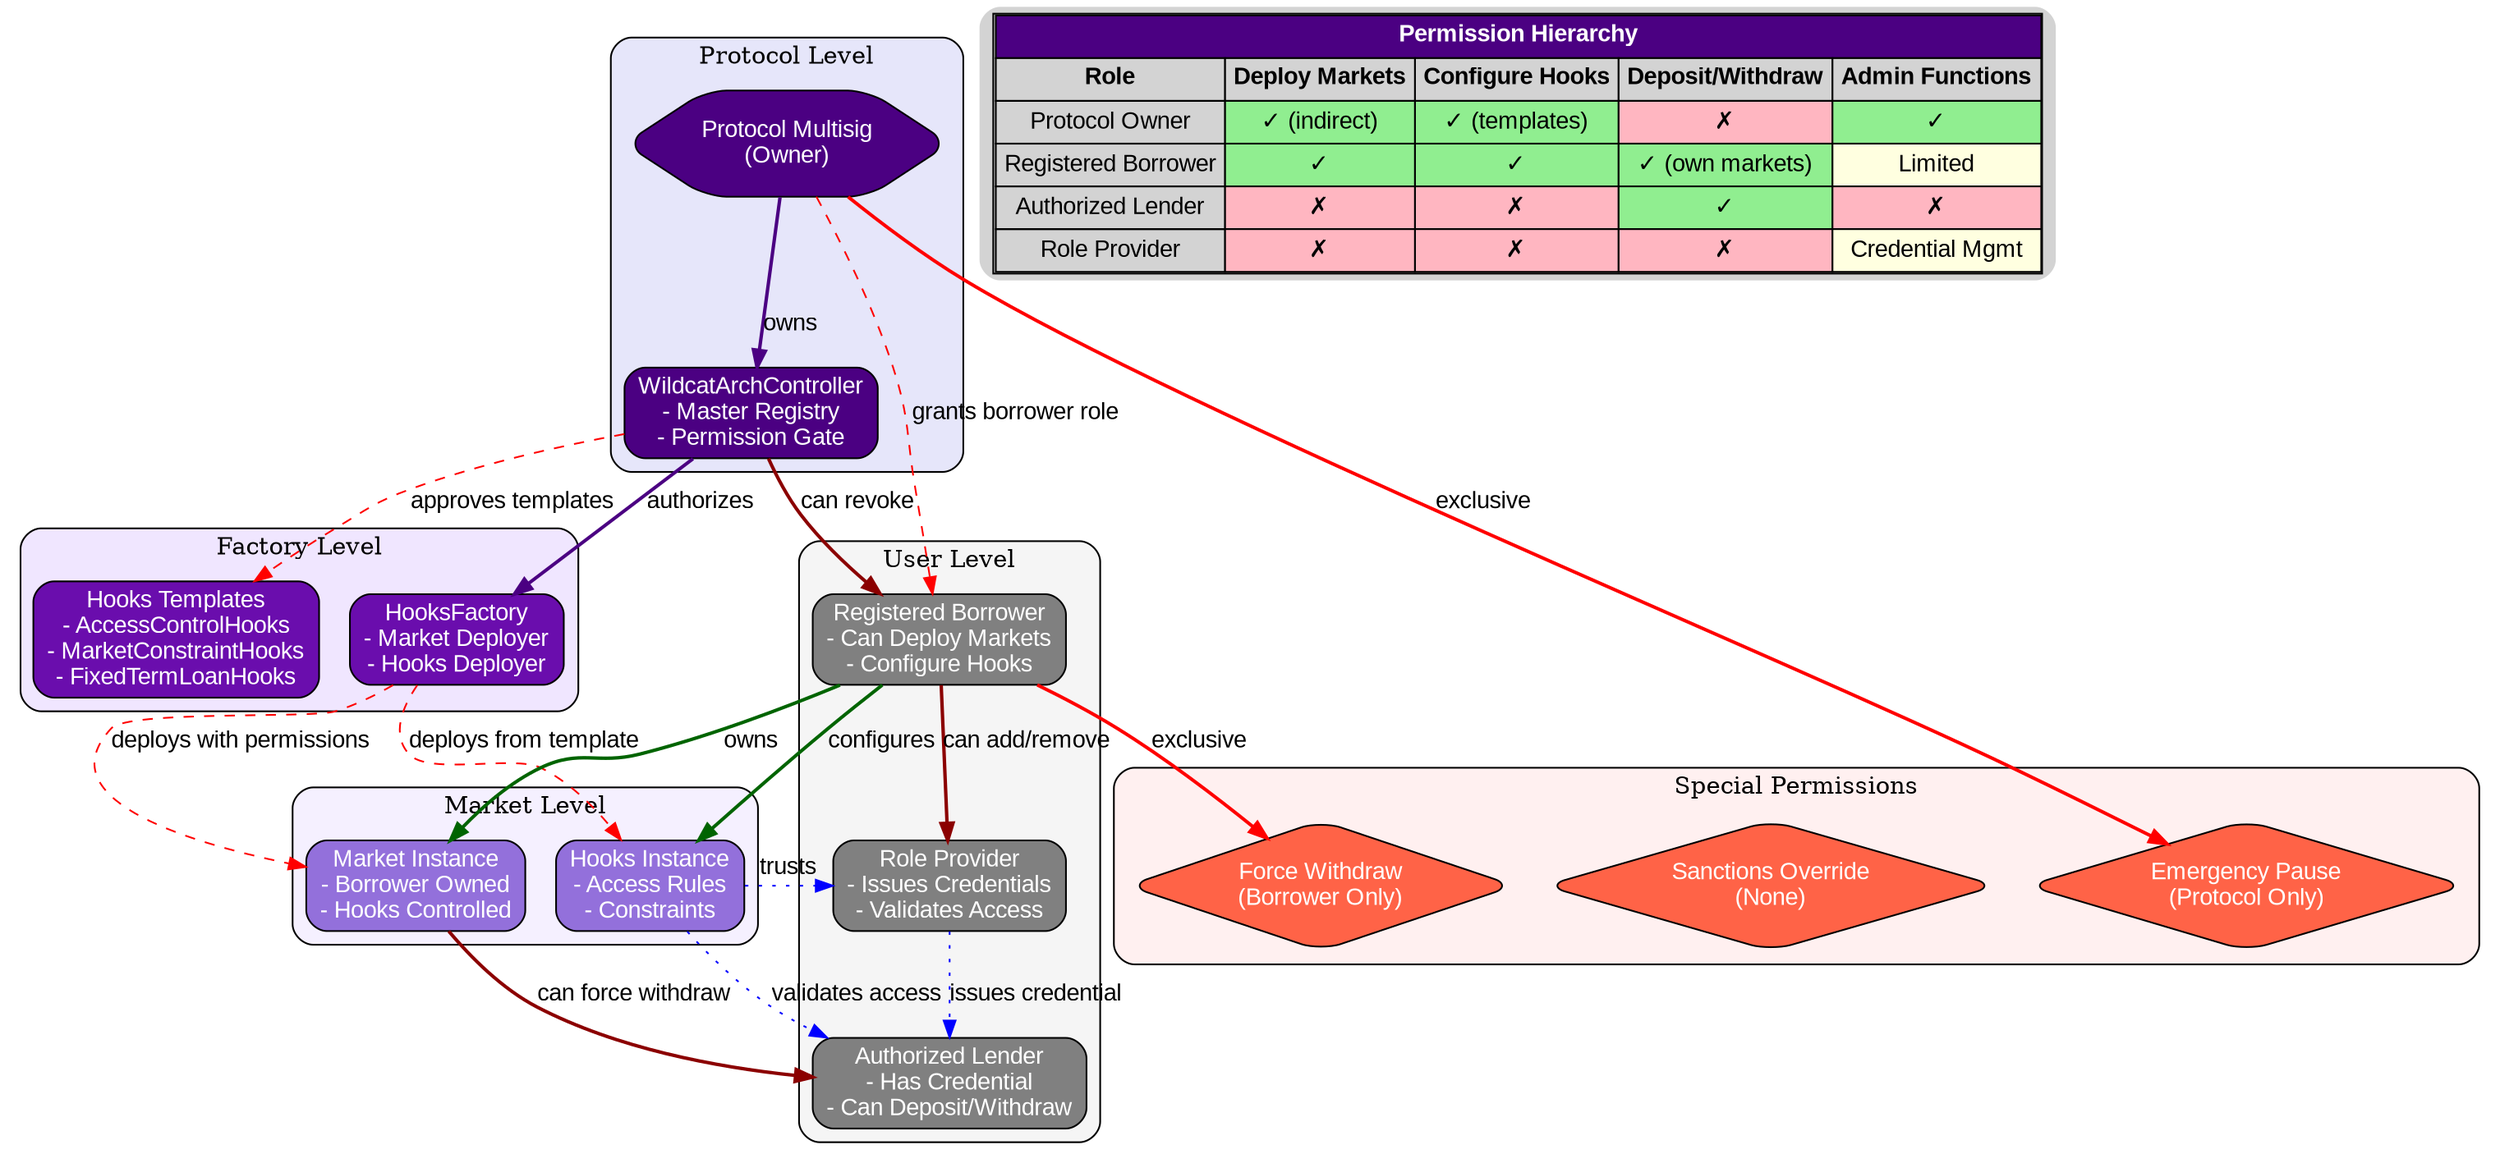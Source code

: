 digraph WildcatV2_OwnershipPermissions {
    rankdir=TB;
    compound=true;
    node [shape=box, style="rounded,filled", fontname="Arial"];
    edge [fontname="Arial"];
    
    // Hierarchy levels with different colors
    // Protocol level - dark purple
    // Factory level - medium purple
    // Market level - light purple
    // User level - gray
    
    // Protocol Level
    subgraph cluster_protocol {
        label="Protocol Level";
        style="filled,rounded";
        fillcolor="#e6e6fa";
        
        node [fillcolor="#4B0082", fontcolor=white];
        ProtocolMultisig [label="Protocol Multisig\n(Owner)", shape=hexagon];
        WildcatArchController [label="WildcatArchController\n- Master Registry\n- Permission Gate"];
    }
    
    // Factory Level
    subgraph cluster_factory {
        label="Factory Level";
        style="filled,rounded";
        fillcolor="#f0e6ff";
        
        node [fillcolor="#6A0DAD", fontcolor=white];
        HooksFactory [label="HooksFactory\n- Market Deployer\n- Hooks Deployer"];
        HooksTemplates [label="Hooks Templates\n- AccessControlHooks\n- MarketConstraintHooks\n- FixedTermLoanHooks"];
    }
    
    // Market Level
    subgraph cluster_market {
        label="Market Level";
        style="filled,rounded";
        fillcolor="#f5f0ff";
        
        node [fillcolor="#9370DB", fontcolor=white];
        MarketInstance [label="Market Instance\n- Borrower Owned\n- Hooks Controlled"];
        HooksInstance [label="Hooks Instance\n- Access Rules\n- Constraints"];
    }
    
    // User Level
    subgraph cluster_users {
        label="User Level";
        style="filled,rounded";
        fillcolor="#f5f5f5";
        
        node [fillcolor="#808080", fontcolor=white];
        RegisteredBorrower [label="Registered Borrower\n- Can Deploy Markets\n- Configure Hooks"];
        AuthorizedLender [label="Authorized Lender\n- Has Credential\n- Can Deposit/Withdraw"];
        RoleProvider [label="Role Provider\n- Issues Credentials\n- Validates Access"];
    }
    
    // Ownership Relationships (solid lines)
    ProtocolMultisig -> WildcatArchController [label="owns", style=bold, color="#4B0082"];
    WildcatArchController -> HooksFactory [label="authorizes", style=bold, color="#4B0082"];
    RegisteredBorrower -> MarketInstance [label="owns", style=bold, color="#006400"];
    RegisteredBorrower -> HooksInstance [label="configures", style=bold, color="#006400"];
    
    // Permission Flows (dashed lines)
    ProtocolMultisig -> RegisteredBorrower [label="grants borrower role", style=dashed, color="#FF0000"];
    WildcatArchController -> HooksTemplates [label="approves templates", style=dashed, color="#FF0000"];
    HooksFactory -> MarketInstance [label="deploys with permissions", style=dashed, color="#FF0000"];
    HooksFactory -> HooksInstance [label="deploys from template", style=dashed, color="#FF0000"];
    
    // Access Control (dotted lines)
    HooksInstance -> AuthorizedLender [label="validates access", style=dotted, color="#0000FF"];
    RoleProvider -> AuthorizedLender [label="issues credential", style=dotted, color="#0000FF"];
    HooksInstance -> RoleProvider [label="trusts", style=dotted, color="#0000FF"];
    
    // Hierarchical Control
    WildcatArchController -> RegisteredBorrower [label="can revoke", color="#8B0000", style=bold];
    RegisteredBorrower -> RoleProvider [label="can add/remove", color="#8B0000", style=bold];
    MarketInstance -> AuthorizedLender [label="can force withdraw", color="#8B0000", style=bold];
    
    // Permission Matrix
    node [shape=plaintext];
    PermissionMatrix [label=<
        <TABLE BORDER="1" CELLBORDER="1" CELLSPACING="0" CELLPADDING="4">
            <TR>
                <TD BGCOLOR="#4B0082" COLSPAN="5"><FONT COLOR="white"><B>Permission Hierarchy</B></FONT></TD>
            </TR>
            <TR>
                <TD BGCOLOR="#d3d3d3"><B>Role</B></TD>
                <TD BGCOLOR="#d3d3d3"><B>Deploy Markets</B></TD>
                <TD BGCOLOR="#d3d3d3"><B>Configure Hooks</B></TD>
                <TD BGCOLOR="#d3d3d3"><B>Deposit/Withdraw</B></TD>
                <TD BGCOLOR="#d3d3d3"><B>Admin Functions</B></TD>
            </TR>
            <TR>
                <TD>Protocol Owner</TD>
                <TD BGCOLOR="#90EE90">✓ (indirect)</TD>
                <TD BGCOLOR="#90EE90">✓ (templates)</TD>
                <TD BGCOLOR="#FFB6C1">✗</TD>
                <TD BGCOLOR="#90EE90">✓</TD>
            </TR>
            <TR>
                <TD>Registered Borrower</TD>
                <TD BGCOLOR="#90EE90">✓</TD>
                <TD BGCOLOR="#90EE90">✓</TD>
                <TD BGCOLOR="#90EE90">✓ (own markets)</TD>
                <TD BGCOLOR="#FFFFE0">Limited</TD>
            </TR>
            <TR>
                <TD>Authorized Lender</TD>
                <TD BGCOLOR="#FFB6C1">✗</TD>
                <TD BGCOLOR="#FFB6C1">✗</TD>
                <TD BGCOLOR="#90EE90">✓</TD>
                <TD BGCOLOR="#FFB6C1">✗</TD>
            </TR>
            <TR>
                <TD>Role Provider</TD>
                <TD BGCOLOR="#FFB6C1">✗</TD>
                <TD BGCOLOR="#FFB6C1">✗</TD>
                <TD BGCOLOR="#FFB6C1">✗</TD>
                <TD BGCOLOR="#FFFFE0">Credential Mgmt</TD>
            </TR>
        </TABLE>
    >];
    
    // Special Permissions
    subgraph cluster_special {
        label="Special Permissions";
        style="filled,rounded";
        fillcolor="#fff0f0";
        
        node [fillcolor="#FF6347", fontcolor=white, shape=diamond];
        EmergencyPause [label="Emergency Pause\n(Protocol Only)"];
        SanctionsOverride [label="Sanctions Override\n(None)"];
        ForceWithdraw [label="Force Withdraw\n(Borrower Only)"];
    }
    
    ProtocolMultisig -> EmergencyPause [label="exclusive", color="#FF0000", style=bold];
    RegisteredBorrower -> ForceWithdraw [label="exclusive", color="#FF0000", style=bold];
}